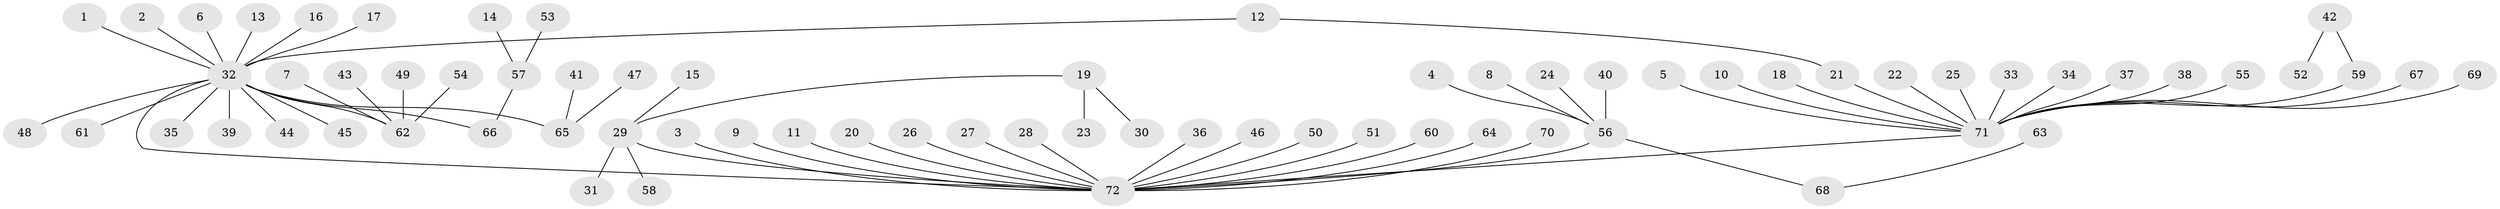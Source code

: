 // original degree distribution, {18: 0.006993006993006993, 2: 0.17482517482517482, 21: 0.006993006993006993, 19: 0.006993006993006993, 8: 0.006993006993006993, 1: 0.6643356643356644, 7: 0.006993006993006993, 4: 0.02097902097902098, 5: 0.027972027972027972, 3: 0.06993006993006994, 6: 0.006993006993006993}
// Generated by graph-tools (version 1.1) at 2025/01/03/09/25 03:01:41]
// undirected, 72 vertices, 72 edges
graph export_dot {
graph [start="1"]
  node [color=gray90,style=filled];
  1;
  2;
  3;
  4;
  5;
  6;
  7;
  8;
  9;
  10;
  11;
  12;
  13;
  14;
  15;
  16;
  17;
  18;
  19;
  20;
  21;
  22;
  23;
  24;
  25;
  26;
  27;
  28;
  29;
  30;
  31;
  32;
  33;
  34;
  35;
  36;
  37;
  38;
  39;
  40;
  41;
  42;
  43;
  44;
  45;
  46;
  47;
  48;
  49;
  50;
  51;
  52;
  53;
  54;
  55;
  56;
  57;
  58;
  59;
  60;
  61;
  62;
  63;
  64;
  65;
  66;
  67;
  68;
  69;
  70;
  71;
  72;
  1 -- 32 [weight=1.0];
  2 -- 32 [weight=1.0];
  3 -- 72 [weight=1.0];
  4 -- 56 [weight=1.0];
  5 -- 71 [weight=1.0];
  6 -- 32 [weight=1.0];
  7 -- 62 [weight=1.0];
  8 -- 56 [weight=1.0];
  9 -- 72 [weight=1.0];
  10 -- 71 [weight=1.0];
  11 -- 72 [weight=1.0];
  12 -- 21 [weight=1.0];
  12 -- 32 [weight=1.0];
  13 -- 32 [weight=1.0];
  14 -- 57 [weight=1.0];
  15 -- 29 [weight=1.0];
  16 -- 32 [weight=1.0];
  17 -- 32 [weight=1.0];
  18 -- 71 [weight=1.0];
  19 -- 23 [weight=1.0];
  19 -- 29 [weight=1.0];
  19 -- 30 [weight=1.0];
  20 -- 72 [weight=1.0];
  21 -- 71 [weight=1.0];
  22 -- 71 [weight=1.0];
  24 -- 56 [weight=1.0];
  25 -- 71 [weight=1.0];
  26 -- 72 [weight=1.0];
  27 -- 72 [weight=1.0];
  28 -- 72 [weight=1.0];
  29 -- 31 [weight=1.0];
  29 -- 58 [weight=1.0];
  29 -- 72 [weight=1.0];
  32 -- 35 [weight=1.0];
  32 -- 39 [weight=1.0];
  32 -- 44 [weight=1.0];
  32 -- 45 [weight=1.0];
  32 -- 48 [weight=1.0];
  32 -- 61 [weight=1.0];
  32 -- 62 [weight=1.0];
  32 -- 65 [weight=1.0];
  32 -- 66 [weight=1.0];
  32 -- 72 [weight=1.0];
  33 -- 71 [weight=1.0];
  34 -- 71 [weight=1.0];
  36 -- 72 [weight=1.0];
  37 -- 71 [weight=1.0];
  38 -- 71 [weight=1.0];
  40 -- 56 [weight=1.0];
  41 -- 65 [weight=1.0];
  42 -- 52 [weight=1.0];
  42 -- 59 [weight=1.0];
  43 -- 62 [weight=1.0];
  46 -- 72 [weight=1.0];
  47 -- 65 [weight=1.0];
  49 -- 62 [weight=1.0];
  50 -- 72 [weight=1.0];
  51 -- 72 [weight=1.0];
  53 -- 57 [weight=1.0];
  54 -- 62 [weight=1.0];
  55 -- 71 [weight=1.0];
  56 -- 68 [weight=1.0];
  56 -- 72 [weight=1.0];
  57 -- 66 [weight=1.0];
  59 -- 71 [weight=1.0];
  60 -- 72 [weight=1.0];
  63 -- 68 [weight=1.0];
  64 -- 72 [weight=1.0];
  67 -- 71 [weight=1.0];
  69 -- 71 [weight=1.0];
  70 -- 72 [weight=1.0];
  71 -- 72 [weight=1.0];
}
